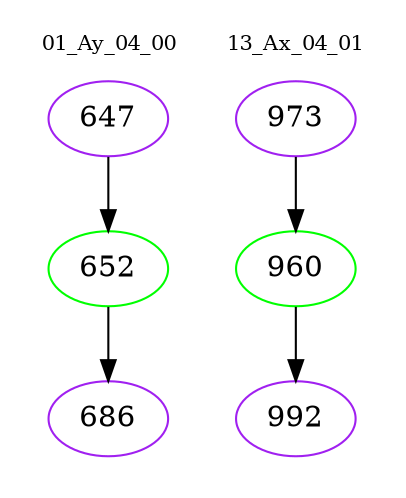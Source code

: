 digraph{
subgraph cluster_0 {
color = white
label = "01_Ay_04_00";
fontsize=10;
T0_647 [label="647", color="purple"]
T0_647 -> T0_652 [color="black"]
T0_652 [label="652", color="green"]
T0_652 -> T0_686 [color="black"]
T0_686 [label="686", color="purple"]
}
subgraph cluster_1 {
color = white
label = "13_Ax_04_01";
fontsize=10;
T1_973 [label="973", color="purple"]
T1_973 -> T1_960 [color="black"]
T1_960 [label="960", color="green"]
T1_960 -> T1_992 [color="black"]
T1_992 [label="992", color="purple"]
}
}
